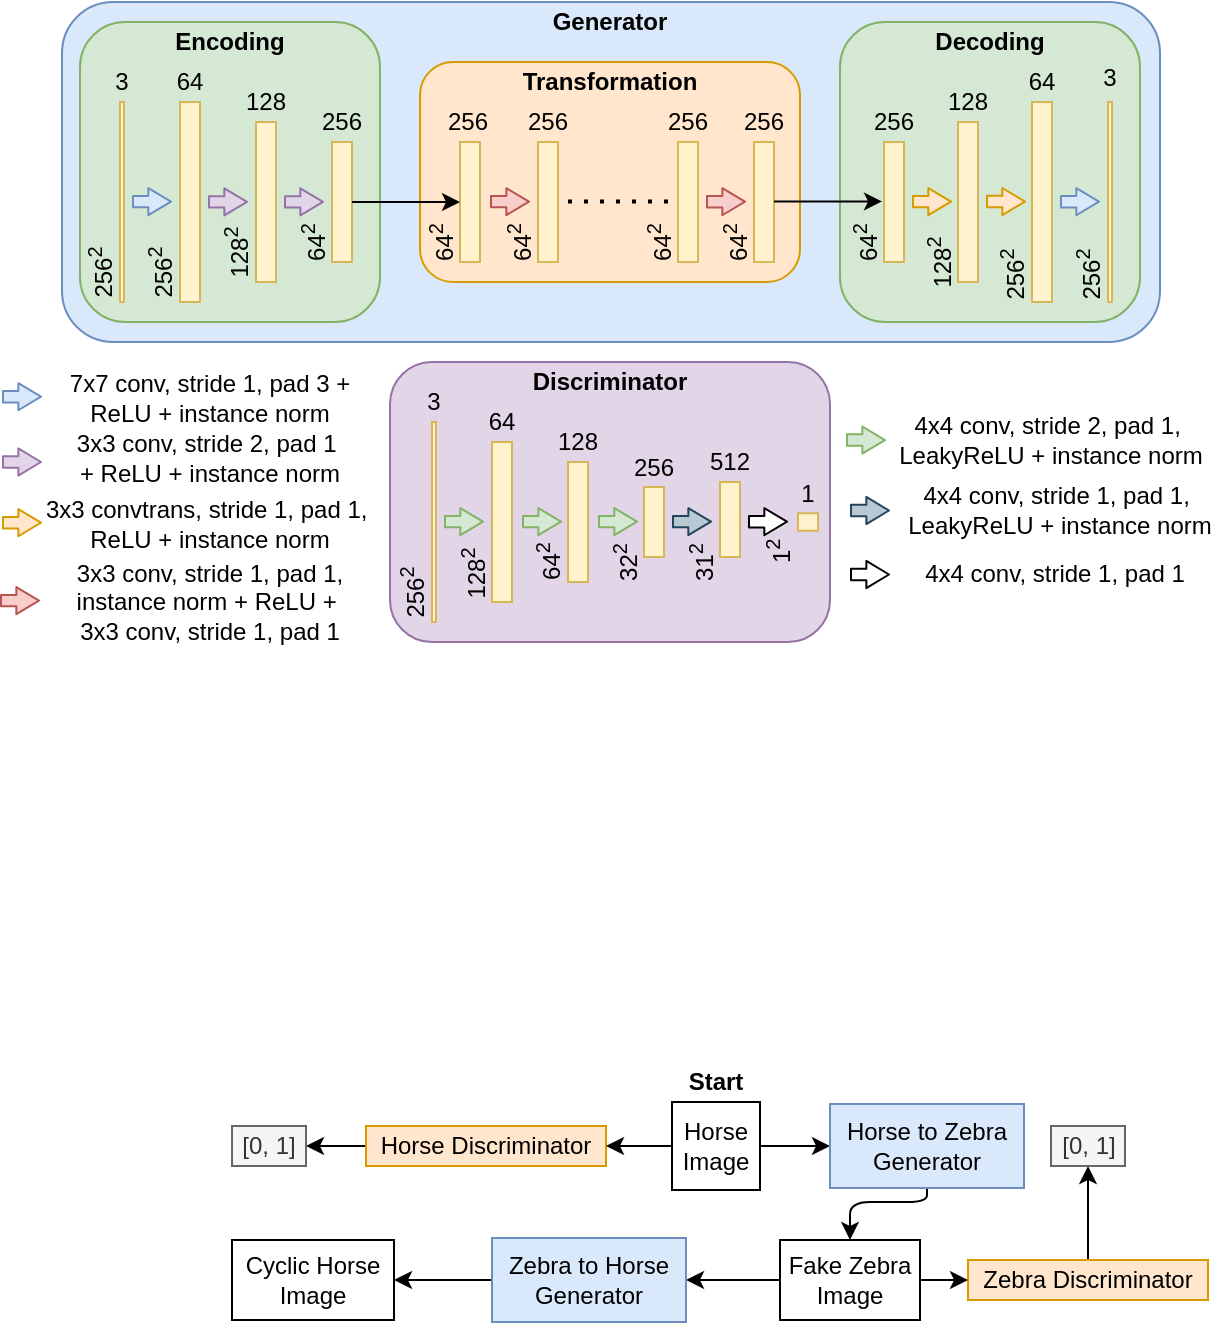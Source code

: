 <mxfile version="14.8.0" type="device"><diagram id="ovWt16dFug9Y8quS2Ot7" name="Page-1"><mxGraphModel dx="1178" dy="627" grid="1" gridSize="10" guides="1" tooltips="1" connect="1" arrows="1" fold="1" page="1" pageScale="1" pageWidth="850" pageHeight="1100" math="0" shadow="0"><root><mxCell id="0"/><mxCell id="1" parent="0"/><mxCell id="l1S4EbW5LFE_5kXXgf4J-118" value="" style="rounded=1;whiteSpace=wrap;html=1;fillColor=#dae8fc;strokeColor=#6c8ebf;" parent="1" vertex="1"><mxGeometry x="131" y="60" width="549" height="170" as="geometry"/></mxCell><mxCell id="l1S4EbW5LFE_5kXXgf4J-114" value="" style="rounded=1;whiteSpace=wrap;html=1;fillColor=#e1d5e7;strokeColor=#9673a6;" parent="1" vertex="1"><mxGeometry x="295" y="240" width="220" height="140" as="geometry"/></mxCell><mxCell id="l1S4EbW5LFE_5kXXgf4J-27" value="" style="rounded=1;whiteSpace=wrap;html=1;fillColor=#d5e8d4;strokeColor=#82b366;" parent="1" vertex="1"><mxGeometry x="140" y="70" width="150" height="150" as="geometry"/></mxCell><mxCell id="l1S4EbW5LFE_5kXXgf4J-2" value="" style="rounded=0;whiteSpace=wrap;html=1;fillColor=#fff2cc;strokeColor=#d6b656;" parent="1" vertex="1"><mxGeometry x="190" y="110" width="10" height="100" as="geometry"/></mxCell><mxCell id="l1S4EbW5LFE_5kXXgf4J-3" value="64" style="text;html=1;strokeColor=none;fillColor=none;align=center;verticalAlign=middle;whiteSpace=wrap;rounded=0;" parent="1" vertex="1"><mxGeometry x="175" y="90" width="40" height="20" as="geometry"/></mxCell><mxCell id="l1S4EbW5LFE_5kXXgf4J-4" value="" style="rounded=0;whiteSpace=wrap;html=1;fillColor=#fff2cc;strokeColor=#d6b656;" parent="1" vertex="1"><mxGeometry x="228" y="120" width="10" height="80" as="geometry"/></mxCell><mxCell id="l1S4EbW5LFE_5kXXgf4J-5" value="128" style="text;html=1;strokeColor=none;fillColor=none;align=center;verticalAlign=middle;whiteSpace=wrap;rounded=0;" parent="1" vertex="1"><mxGeometry x="213" y="100" width="40" height="20" as="geometry"/></mxCell><mxCell id="l1S4EbW5LFE_5kXXgf4J-6" value="" style="rounded=0;whiteSpace=wrap;html=1;fillColor=#fff2cc;strokeColor=#d6b656;" parent="1" vertex="1"><mxGeometry x="266" y="130" width="10" height="60" as="geometry"/></mxCell><mxCell id="l1S4EbW5LFE_5kXXgf4J-7" value="256" style="text;html=1;strokeColor=none;fillColor=none;align=center;verticalAlign=middle;whiteSpace=wrap;rounded=0;" parent="1" vertex="1"><mxGeometry x="251" y="110" width="40" height="20" as="geometry"/></mxCell><mxCell id="l1S4EbW5LFE_5kXXgf4J-8" value="" style="shape=flexArrow;endArrow=classic;html=1;width=5.714;endSize=3.443;endWidth=6.803;strokeColor=#9673a6;rounded=1;shadow=0;sketch=0;startSize=6;fillColor=#e1d5e7;" parent="1" edge="1"><mxGeometry width="50" height="50" relative="1" as="geometry"><mxPoint x="204" y="159.92" as="sourcePoint"/><mxPoint x="224" y="159.92" as="targetPoint"/></mxGeometry></mxCell><mxCell id="l1S4EbW5LFE_5kXXgf4J-9" value="" style="shape=flexArrow;endArrow=classic;html=1;width=5.714;endSize=3.443;endWidth=6.803;strokeColor=#9673a6;rounded=1;shadow=0;sketch=0;startSize=6;fillColor=#e1d5e7;" parent="1" edge="1"><mxGeometry width="50" height="50" relative="1" as="geometry"><mxPoint x="101" y="290" as="sourcePoint"/><mxPoint x="121" y="290" as="targetPoint"/></mxGeometry></mxCell><mxCell id="l1S4EbW5LFE_5kXXgf4J-10" value="" style="shape=flexArrow;endArrow=classic;html=1;width=5.714;endSize=3.443;endWidth=6.803;strokeColor=#9673a6;rounded=1;shadow=0;sketch=0;startSize=6;fillColor=#e1d5e7;" parent="1" edge="1"><mxGeometry width="50" height="50" relative="1" as="geometry"><mxPoint x="242" y="159.92" as="sourcePoint"/><mxPoint x="262" y="159.92" as="targetPoint"/></mxGeometry></mxCell><mxCell id="l1S4EbW5LFE_5kXXgf4J-11" value="" style="shape=flexArrow;endArrow=classic;html=1;width=5.714;endSize=3.443;endWidth=6.803;strokeColor=#6c8ebf;rounded=1;shadow=0;sketch=0;startSize=6;fillColor=#dae8fc;" parent="1" edge="1"><mxGeometry width="50" height="50" relative="1" as="geometry"><mxPoint x="166" y="159.8" as="sourcePoint"/><mxPoint x="186" y="159.8" as="targetPoint"/></mxGeometry></mxCell><mxCell id="l1S4EbW5LFE_5kXXgf4J-12" value="" style="rounded=0;whiteSpace=wrap;html=1;fillColor=#fff2cc;strokeColor=#d6b656;" parent="1" vertex="1"><mxGeometry x="160" y="110" width="2" height="100" as="geometry"/></mxCell><mxCell id="l1S4EbW5LFE_5kXXgf4J-14" value="3" style="text;html=1;strokeColor=none;fillColor=none;align=center;verticalAlign=middle;whiteSpace=wrap;rounded=0;" parent="1" vertex="1"><mxGeometry x="141" y="90" width="40" height="20" as="geometry"/></mxCell><mxCell id="l1S4EbW5LFE_5kXXgf4J-15" value="256&lt;sup&gt;2&lt;/sup&gt;" style="text;html=1;strokeColor=none;fillColor=none;align=center;verticalAlign=middle;whiteSpace=wrap;rounded=0;rotation=-90;" parent="1" vertex="1"><mxGeometry x="135" y="185" width="30" height="20" as="geometry"/></mxCell><mxCell id="l1S4EbW5LFE_5kXXgf4J-18" value="256&lt;sup&gt;2&lt;/sup&gt;" style="text;html=1;strokeColor=none;fillColor=none;align=center;verticalAlign=middle;whiteSpace=wrap;rounded=0;rotation=-90;" parent="1" vertex="1"><mxGeometry x="165" y="185" width="30" height="20" as="geometry"/></mxCell><mxCell id="l1S4EbW5LFE_5kXXgf4J-19" value="" style="shape=flexArrow;endArrow=classic;html=1;width=5.714;endSize=3.443;endWidth=6.803;strokeColor=#6c8ebf;rounded=1;shadow=0;sketch=0;startSize=6;fillColor=#dae8fc;" parent="1" edge="1"><mxGeometry width="50" height="50" relative="1" as="geometry"><mxPoint x="101" y="257.36" as="sourcePoint"/><mxPoint x="121" y="257.36" as="targetPoint"/></mxGeometry></mxCell><mxCell id="l1S4EbW5LFE_5kXXgf4J-20" value="7x7 conv, stride 1, pad 3 + ReLU + instance norm" style="text;html=1;strokeColor=none;fillColor=none;align=center;verticalAlign=middle;whiteSpace=wrap;rounded=0;" parent="1" vertex="1"><mxGeometry x="125" y="240" width="160" height="35" as="geometry"/></mxCell><mxCell id="l1S4EbW5LFE_5kXXgf4J-21" value="3x3 conv, stride 2, pad 1&amp;nbsp;&lt;br&gt;+ ReLU + instance norm" style="text;html=1;strokeColor=none;fillColor=none;align=center;verticalAlign=middle;whiteSpace=wrap;rounded=0;" parent="1" vertex="1"><mxGeometry x="125" y="275" width="160" height="25" as="geometry"/></mxCell><mxCell id="l1S4EbW5LFE_5kXXgf4J-22" value="128&lt;sup&gt;2&lt;/sup&gt;" style="text;html=1;strokeColor=none;fillColor=none;align=center;verticalAlign=middle;whiteSpace=wrap;rounded=0;rotation=-90;" parent="1" vertex="1"><mxGeometry x="203" y="175" width="30" height="20" as="geometry"/></mxCell><mxCell id="l1S4EbW5LFE_5kXXgf4J-25" value="Encoding" style="text;html=1;strokeColor=none;fillColor=none;align=center;verticalAlign=middle;whiteSpace=wrap;rounded=0;fontStyle=1" parent="1" vertex="1"><mxGeometry x="140" y="70" width="150" height="20" as="geometry"/></mxCell><mxCell id="l1S4EbW5LFE_5kXXgf4J-28" value="64&lt;sup&gt;2&lt;/sup&gt;" style="text;html=1;strokeColor=none;fillColor=none;align=center;verticalAlign=middle;whiteSpace=wrap;rounded=0;rotation=-90;" parent="1" vertex="1"><mxGeometry x="247" y="170" width="19" height="20" as="geometry"/></mxCell><mxCell id="l1S4EbW5LFE_5kXXgf4J-29" value="" style="rounded=1;whiteSpace=wrap;html=1;fillColor=#ffe6cc;strokeColor=#d79b00;" parent="1" vertex="1"><mxGeometry x="310" y="90" width="190" height="110" as="geometry"/></mxCell><mxCell id="l1S4EbW5LFE_5kXXgf4J-30" value="Transformation" style="text;html=1;strokeColor=none;fillColor=none;align=center;verticalAlign=middle;whiteSpace=wrap;rounded=0;fontStyle=1" parent="1" vertex="1"><mxGeometry x="310" y="90" width="190" height="20" as="geometry"/></mxCell><mxCell id="l1S4EbW5LFE_5kXXgf4J-33" value="64&lt;sup&gt;2&lt;/sup&gt;" style="text;html=1;strokeColor=none;fillColor=none;align=center;verticalAlign=middle;whiteSpace=wrap;rounded=0;rotation=-90;" parent="1" vertex="1"><mxGeometry x="311" y="170" width="19" height="20" as="geometry"/></mxCell><mxCell id="l1S4EbW5LFE_5kXXgf4J-34" value="256" style="text;html=1;strokeColor=none;fillColor=none;align=center;verticalAlign=middle;whiteSpace=wrap;rounded=0;" parent="1" vertex="1"><mxGeometry x="314" y="110" width="40" height="20" as="geometry"/></mxCell><mxCell id="l1S4EbW5LFE_5kXXgf4J-35" value="3x3 conv, stride 1, pad 1,&lt;br&gt;instance norm + ReLU +&amp;nbsp;&lt;br&gt;3x3 conv, stride 1, pad 1" style="text;html=1;strokeColor=none;fillColor=none;align=center;verticalAlign=middle;whiteSpace=wrap;rounded=0;" parent="1" vertex="1"><mxGeometry x="125" y="335.5" width="160" height="48" as="geometry"/></mxCell><mxCell id="l1S4EbW5LFE_5kXXgf4J-37" value="" style="shape=flexArrow;endArrow=classic;html=1;width=5.714;endSize=3.443;endWidth=6.803;strokeColor=#b85450;rounded=1;shadow=0;sketch=0;startSize=6;fillColor=#f8cecc;" parent="1" edge="1"><mxGeometry width="50" height="50" relative="1" as="geometry"><mxPoint x="100" y="359.3" as="sourcePoint"/><mxPoint x="120" y="359.3" as="targetPoint"/></mxGeometry></mxCell><mxCell id="l1S4EbW5LFE_5kXXgf4J-39" value="" style="shape=flexArrow;endArrow=classic;html=1;width=5.714;endSize=3.443;endWidth=6.803;strokeColor=#b85450;rounded=1;shadow=0;sketch=0;startSize=6;fillColor=#f8cecc;" parent="1" edge="1"><mxGeometry width="50" height="50" relative="1" as="geometry"><mxPoint x="345" y="159.83" as="sourcePoint"/><mxPoint x="365" y="159.83" as="targetPoint"/></mxGeometry></mxCell><mxCell id="l1S4EbW5LFE_5kXXgf4J-41" value="64&lt;sup&gt;2&lt;/sup&gt;" style="text;html=1;strokeColor=none;fillColor=none;align=center;verticalAlign=middle;whiteSpace=wrap;rounded=0;rotation=-90;" parent="1" vertex="1"><mxGeometry x="350" y="170" width="19" height="20" as="geometry"/></mxCell><mxCell id="l1S4EbW5LFE_5kXXgf4J-42" value="256" style="text;html=1;strokeColor=none;fillColor=none;align=center;verticalAlign=middle;whiteSpace=wrap;rounded=0;" parent="1" vertex="1"><mxGeometry x="354" y="110" width="40" height="20" as="geometry"/></mxCell><mxCell id="l1S4EbW5LFE_5kXXgf4J-43" value="" style="rounded=0;whiteSpace=wrap;html=1;fillColor=#fff2cc;strokeColor=#d6b656;" parent="1" vertex="1"><mxGeometry x="330" y="130" width="10" height="60" as="geometry"/></mxCell><mxCell id="l1S4EbW5LFE_5kXXgf4J-44" value="" style="rounded=0;whiteSpace=wrap;html=1;fillColor=#fff2cc;strokeColor=#d6b656;" parent="1" vertex="1"><mxGeometry x="369" y="130" width="10" height="60" as="geometry"/></mxCell><mxCell id="l1S4EbW5LFE_5kXXgf4J-45" value="" style="endArrow=none;dashed=1;html=1;dashPattern=1 3;strokeWidth=2;shadow=0;fillColor=#ffffff;gradientColor=none;" parent="1" edge="1"><mxGeometry width="50" height="50" relative="1" as="geometry"><mxPoint x="384" y="159.71" as="sourcePoint"/><mxPoint x="434" y="159.71" as="targetPoint"/></mxGeometry></mxCell><mxCell id="l1S4EbW5LFE_5kXXgf4J-46" value="" style="rounded=0;whiteSpace=wrap;html=1;fillColor=#fff2cc;strokeColor=#d6b656;" parent="1" vertex="1"><mxGeometry x="439" y="130" width="10" height="60" as="geometry"/></mxCell><mxCell id="l1S4EbW5LFE_5kXXgf4J-48" value="256" style="text;html=1;strokeColor=none;fillColor=none;align=center;verticalAlign=middle;whiteSpace=wrap;rounded=0;" parent="1" vertex="1"><mxGeometry x="424" y="110" width="40" height="20" as="geometry"/></mxCell><mxCell id="l1S4EbW5LFE_5kXXgf4J-49" value="" style="shape=flexArrow;endArrow=classic;html=1;width=5.714;endSize=3.443;endWidth=6.803;strokeColor=#b85450;rounded=1;shadow=0;sketch=0;startSize=6;fillColor=#f8cecc;" parent="1" edge="1"><mxGeometry width="50" height="50" relative="1" as="geometry"><mxPoint x="453" y="159.86" as="sourcePoint"/><mxPoint x="473" y="159.86" as="targetPoint"/></mxGeometry></mxCell><mxCell id="l1S4EbW5LFE_5kXXgf4J-50" value="" style="rounded=0;whiteSpace=wrap;html=1;fillColor=#fff2cc;strokeColor=#d6b656;" parent="1" vertex="1"><mxGeometry x="477" y="130" width="10" height="60" as="geometry"/></mxCell><mxCell id="l1S4EbW5LFE_5kXXgf4J-51" value="64&lt;sup&gt;2&lt;/sup&gt;" style="text;html=1;strokeColor=none;fillColor=none;align=center;verticalAlign=middle;whiteSpace=wrap;rounded=0;rotation=-90;" parent="1" vertex="1"><mxGeometry x="420" y="170" width="19" height="20" as="geometry"/></mxCell><mxCell id="l1S4EbW5LFE_5kXXgf4J-52" value="64&lt;sup&gt;2&lt;/sup&gt;" style="text;html=1;strokeColor=none;fillColor=none;align=center;verticalAlign=middle;whiteSpace=wrap;rounded=0;rotation=-90;" parent="1" vertex="1"><mxGeometry x="458" y="170" width="19" height="20" as="geometry"/></mxCell><mxCell id="l1S4EbW5LFE_5kXXgf4J-53" value="256" style="text;html=1;strokeColor=none;fillColor=none;align=center;verticalAlign=middle;whiteSpace=wrap;rounded=0;" parent="1" vertex="1"><mxGeometry x="462" y="110" width="40" height="20" as="geometry"/></mxCell><mxCell id="l1S4EbW5LFE_5kXXgf4J-54" value="" style="endArrow=classic;html=1;shadow=0;fillColor=#ffffff;gradientColor=none;entryX=0;entryY=0.5;entryDx=0;entryDy=0;exitX=1;exitY=0.5;exitDx=0;exitDy=0;" parent="1" source="l1S4EbW5LFE_5kXXgf4J-6" target="l1S4EbW5LFE_5kXXgf4J-43" edge="1"><mxGeometry width="50" height="50" relative="1" as="geometry"><mxPoint x="290" y="290" as="sourcePoint"/><mxPoint x="340" y="240" as="targetPoint"/></mxGeometry></mxCell><mxCell id="l1S4EbW5LFE_5kXXgf4J-55" value="" style="rounded=1;whiteSpace=wrap;html=1;fillColor=#d5e8d4;strokeColor=#82b366;" parent="1" vertex="1"><mxGeometry x="520" y="70" width="150" height="150" as="geometry"/></mxCell><mxCell id="l1S4EbW5LFE_5kXXgf4J-56" value="Decoding" style="text;html=1;strokeColor=none;fillColor=none;align=center;verticalAlign=middle;whiteSpace=wrap;rounded=0;fontStyle=1" parent="1" vertex="1"><mxGeometry x="520" y="70" width="150" height="20" as="geometry"/></mxCell><mxCell id="l1S4EbW5LFE_5kXXgf4J-57" value="" style="rounded=0;whiteSpace=wrap;html=1;fillColor=#fff2cc;strokeColor=#d6b656;" parent="1" vertex="1"><mxGeometry x="654" y="110" width="2" height="100" as="geometry"/></mxCell><mxCell id="l1S4EbW5LFE_5kXXgf4J-58" value="" style="shape=flexArrow;endArrow=classic;html=1;width=5.714;endSize=3.443;endWidth=6.803;strokeColor=#6c8ebf;rounded=1;shadow=0;sketch=0;startSize=6;fillColor=#dae8fc;fontStyle=1" parent="1" edge="1"><mxGeometry width="50" height="50" relative="1" as="geometry"><mxPoint x="630" y="159.86" as="sourcePoint"/><mxPoint x="650" y="159.86" as="targetPoint"/></mxGeometry></mxCell><mxCell id="l1S4EbW5LFE_5kXXgf4J-59" value="3" style="text;html=1;strokeColor=none;fillColor=none;align=center;verticalAlign=middle;whiteSpace=wrap;rounded=0;" parent="1" vertex="1"><mxGeometry x="635" y="87.5" width="40" height="20" as="geometry"/></mxCell><mxCell id="l1S4EbW5LFE_5kXXgf4J-60" value="256&lt;sup&gt;2&lt;/sup&gt;" style="text;html=1;strokeColor=none;fillColor=none;align=center;verticalAlign=middle;whiteSpace=wrap;rounded=0;rotation=-90;" parent="1" vertex="1"><mxGeometry x="629" y="186" width="30" height="20" as="geometry"/></mxCell><mxCell id="l1S4EbW5LFE_5kXXgf4J-61" value="" style="shape=flexArrow;endArrow=classic;html=1;width=5.714;endSize=3.443;endWidth=6.803;strokeColor=#d79b00;rounded=1;shadow=0;sketch=0;startSize=6;fillColor=#ffe6cc;" parent="1" edge="1"><mxGeometry width="50" height="50" relative="1" as="geometry"><mxPoint x="101" y="320.36" as="sourcePoint"/><mxPoint x="121" y="320.36" as="targetPoint"/></mxGeometry></mxCell><mxCell id="l1S4EbW5LFE_5kXXgf4J-62" value="3x3 convtrans, stride 1, pad 1,&amp;nbsp; ReLU + instance norm" style="text;html=1;strokeColor=none;fillColor=none;align=center;verticalAlign=middle;whiteSpace=wrap;rounded=0;" parent="1" vertex="1"><mxGeometry x="120" y="308" width="170" height="25" as="geometry"/></mxCell><mxCell id="l1S4EbW5LFE_5kXXgf4J-63" value="" style="shape=flexArrow;endArrow=classic;html=1;width=5.714;endSize=3.443;endWidth=6.803;strokeColor=#d79b00;rounded=1;shadow=0;sketch=0;startSize=6;fillColor=#ffe6cc;" parent="1" edge="1"><mxGeometry width="50" height="50" relative="1" as="geometry"><mxPoint x="556" y="159.83" as="sourcePoint"/><mxPoint x="576" y="159.83" as="targetPoint"/></mxGeometry></mxCell><mxCell id="l1S4EbW5LFE_5kXXgf4J-64" value="" style="rounded=0;whiteSpace=wrap;html=1;fillColor=#fff2cc;strokeColor=#d6b656;" parent="1" vertex="1"><mxGeometry x="542" y="130" width="10" height="60" as="geometry"/></mxCell><mxCell id="l1S4EbW5LFE_5kXXgf4J-65" value="64&lt;sup&gt;2&lt;/sup&gt;" style="text;html=1;strokeColor=none;fillColor=none;align=center;verticalAlign=middle;whiteSpace=wrap;rounded=0;rotation=-90;" parent="1" vertex="1"><mxGeometry x="523" y="170" width="19" height="20" as="geometry"/></mxCell><mxCell id="l1S4EbW5LFE_5kXXgf4J-66" value="256" style="text;html=1;strokeColor=none;fillColor=none;align=center;verticalAlign=middle;whiteSpace=wrap;rounded=0;" parent="1" vertex="1"><mxGeometry x="527" y="110" width="40" height="20" as="geometry"/></mxCell><mxCell id="l1S4EbW5LFE_5kXXgf4J-67" value="" style="endArrow=classic;html=1;shadow=0;fillColor=#ffffff;gradientColor=none;entryX=0;entryY=0.5;entryDx=0;entryDy=0;exitX=1;exitY=0.5;exitDx=0;exitDy=0;" parent="1" edge="1"><mxGeometry width="50" height="50" relative="1" as="geometry"><mxPoint x="487" y="159.71" as="sourcePoint"/><mxPoint x="541" y="159.71" as="targetPoint"/></mxGeometry></mxCell><mxCell id="l1S4EbW5LFE_5kXXgf4J-69" value="128&lt;sup&gt;2&lt;/sup&gt;" style="text;html=1;strokeColor=none;fillColor=none;align=center;verticalAlign=middle;whiteSpace=wrap;rounded=0;rotation=-90;" parent="1" vertex="1"><mxGeometry x="560" y="180" width="19" height="20" as="geometry"/></mxCell><mxCell id="l1S4EbW5LFE_5kXXgf4J-70" value="128" style="text;html=1;strokeColor=none;fillColor=none;align=center;verticalAlign=middle;whiteSpace=wrap;rounded=0;" parent="1" vertex="1"><mxGeometry x="564" y="100" width="40" height="20" as="geometry"/></mxCell><mxCell id="l1S4EbW5LFE_5kXXgf4J-71" value="" style="rounded=0;whiteSpace=wrap;html=1;fillColor=#fff2cc;strokeColor=#d6b656;" parent="1" vertex="1"><mxGeometry x="579" y="120" width="10" height="80" as="geometry"/></mxCell><mxCell id="l1S4EbW5LFE_5kXXgf4J-72" value="" style="rounded=0;whiteSpace=wrap;html=1;fillColor=#fff2cc;strokeColor=#d6b656;" parent="1" vertex="1"><mxGeometry x="616" y="110" width="10" height="100" as="geometry"/></mxCell><mxCell id="l1S4EbW5LFE_5kXXgf4J-73" value="" style="shape=flexArrow;endArrow=classic;html=1;width=5.714;endSize=3.443;endWidth=6.803;strokeColor=#d79b00;rounded=1;shadow=0;sketch=0;startSize=6;fillColor=#ffe6cc;" parent="1" edge="1"><mxGeometry width="50" height="50" relative="1" as="geometry"><mxPoint x="593" y="159.76" as="sourcePoint"/><mxPoint x="613" y="159.76" as="targetPoint"/></mxGeometry></mxCell><mxCell id="l1S4EbW5LFE_5kXXgf4J-74" value="256&lt;sup&gt;2&lt;/sup&gt;" style="text;html=1;strokeColor=none;fillColor=none;align=center;verticalAlign=middle;whiteSpace=wrap;rounded=0;rotation=-90;" parent="1" vertex="1"><mxGeometry x="591" y="186" width="30" height="20" as="geometry"/></mxCell><mxCell id="l1S4EbW5LFE_5kXXgf4J-75" value="64" style="text;html=1;strokeColor=none;fillColor=none;align=center;verticalAlign=middle;whiteSpace=wrap;rounded=0;" parent="1" vertex="1"><mxGeometry x="601" y="90" width="40" height="20" as="geometry"/></mxCell><mxCell id="l1S4EbW5LFE_5kXXgf4J-77" value="" style="shape=flexArrow;endArrow=classic;html=1;width=5.714;endSize=3.443;endWidth=6.803;strokeColor=#82b366;rounded=1;shadow=0;sketch=0;startSize=6;fillColor=#d5e8d4;" parent="1" edge="1"><mxGeometry width="50" height="50" relative="1" as="geometry"><mxPoint x="523" y="279.01" as="sourcePoint"/><mxPoint x="543" y="279.01" as="targetPoint"/></mxGeometry></mxCell><mxCell id="l1S4EbW5LFE_5kXXgf4J-78" value="4x4 conv, stride 2, pad 1,&amp;nbsp; LeakyReLU + instance norm" style="text;html=1;strokeColor=none;fillColor=none;align=center;verticalAlign=middle;whiteSpace=wrap;rounded=0;" parent="1" vertex="1"><mxGeometry x="545" y="266.75" width="161" height="25" as="geometry"/></mxCell><mxCell id="l1S4EbW5LFE_5kXXgf4J-79" value="" style="shape=flexArrow;endArrow=classic;html=1;width=5.714;endSize=3.443;endWidth=6.803;rounded=1;shadow=0;sketch=0;startSize=6;fillColor=#bac8d3;strokeColor=#23445d;" parent="1" edge="1"><mxGeometry width="50" height="50" relative="1" as="geometry"><mxPoint x="525" y="314.25" as="sourcePoint"/><mxPoint x="545" y="314.25" as="targetPoint"/></mxGeometry></mxCell><mxCell id="l1S4EbW5LFE_5kXXgf4J-80" value="4x4 conv, stride 1, pad 1,&amp;nbsp; LeakyReLU + instance norm" style="text;html=1;strokeColor=none;fillColor=none;align=center;verticalAlign=middle;whiteSpace=wrap;rounded=0;" parent="1" vertex="1"><mxGeometry x="545" y="301.25" width="170" height="25" as="geometry"/></mxCell><mxCell id="l1S4EbW5LFE_5kXXgf4J-81" value="" style="shape=flexArrow;endArrow=classic;html=1;width=5.714;endSize=3.443;endWidth=6.803;rounded=1;shadow=0;sketch=0;startSize=6;fillColor=#ffffff;" parent="1" edge="1"><mxGeometry width="50" height="50" relative="1" as="geometry"><mxPoint x="525" y="346.25" as="sourcePoint"/><mxPoint x="545" y="346.25" as="targetPoint"/></mxGeometry></mxCell><mxCell id="l1S4EbW5LFE_5kXXgf4J-82" value="4x4 conv, stride 1, pad 1" style="text;html=1;strokeColor=none;fillColor=none;align=center;verticalAlign=middle;whiteSpace=wrap;rounded=0;" parent="1" vertex="1"><mxGeometry x="554.5" y="339.25" width="145" height="14" as="geometry"/></mxCell><mxCell id="l1S4EbW5LFE_5kXXgf4J-83" value="" style="rounded=0;whiteSpace=wrap;html=1;fillColor=#fff2cc;strokeColor=#d6b656;" parent="1" vertex="1"><mxGeometry x="316" y="270" width="2" height="100" as="geometry"/></mxCell><mxCell id="l1S4EbW5LFE_5kXXgf4J-84" value="3" style="text;html=1;strokeColor=none;fillColor=none;align=center;verticalAlign=middle;whiteSpace=wrap;rounded=0;" parent="1" vertex="1"><mxGeometry x="296.5" y="250" width="40" height="20" as="geometry"/></mxCell><mxCell id="l1S4EbW5LFE_5kXXgf4J-85" value="256&lt;sup&gt;2&lt;/sup&gt;" style="text;html=1;strokeColor=none;fillColor=none;align=center;verticalAlign=middle;whiteSpace=wrap;rounded=0;rotation=-90;" parent="1" vertex="1"><mxGeometry x="291" y="345" width="30" height="20" as="geometry"/></mxCell><mxCell id="l1S4EbW5LFE_5kXXgf4J-86" value="" style="shape=flexArrow;endArrow=classic;html=1;width=5.714;endSize=3.443;endWidth=6.803;strokeColor=#82b366;rounded=1;shadow=0;sketch=0;startSize=6;fillColor=#d5e8d4;" parent="1" edge="1"><mxGeometry width="50" height="50" relative="1" as="geometry"><mxPoint x="322" y="319.83" as="sourcePoint"/><mxPoint x="342" y="319.83" as="targetPoint"/></mxGeometry></mxCell><mxCell id="l1S4EbW5LFE_5kXXgf4J-88" value="64" style="text;html=1;strokeColor=none;fillColor=none;align=center;verticalAlign=middle;whiteSpace=wrap;rounded=0;" parent="1" vertex="1"><mxGeometry x="331" y="260" width="40" height="20" as="geometry"/></mxCell><mxCell id="l1S4EbW5LFE_5kXXgf4J-89" value="128&lt;sup&gt;2&lt;/sup&gt;" style="text;html=1;strokeColor=none;fillColor=none;align=center;verticalAlign=middle;whiteSpace=wrap;rounded=0;rotation=-90;" parent="1" vertex="1"><mxGeometry x="321" y="335.5" width="30" height="20" as="geometry"/></mxCell><mxCell id="l1S4EbW5LFE_5kXXgf4J-90" value="" style="shape=flexArrow;endArrow=classic;html=1;width=5.714;endSize=3.443;endWidth=6.803;strokeColor=#82b366;rounded=1;shadow=0;sketch=0;startSize=6;fillColor=#d5e8d4;" parent="1" edge="1"><mxGeometry width="50" height="50" relative="1" as="geometry"><mxPoint x="361" y="319.8" as="sourcePoint"/><mxPoint x="381" y="319.8" as="targetPoint"/></mxGeometry></mxCell><mxCell id="l1S4EbW5LFE_5kXXgf4J-92" value="128" style="text;html=1;strokeColor=none;fillColor=none;align=center;verticalAlign=middle;whiteSpace=wrap;rounded=0;" parent="1" vertex="1"><mxGeometry x="369" y="270" width="40" height="20" as="geometry"/></mxCell><mxCell id="l1S4EbW5LFE_5kXXgf4J-93" value="64&lt;sup&gt;2&lt;/sup&gt;" style="text;html=1;strokeColor=none;fillColor=none;align=center;verticalAlign=middle;whiteSpace=wrap;rounded=0;rotation=-90;" parent="1" vertex="1"><mxGeometry x="365.5" y="330" width="17" height="20" as="geometry"/></mxCell><mxCell id="l1S4EbW5LFE_5kXXgf4J-96" value="" style="shape=flexArrow;endArrow=classic;html=1;width=5.714;endSize=3.443;endWidth=6.803;strokeColor=#82b366;rounded=1;shadow=0;sketch=0;startSize=6;fillColor=#d5e8d4;" parent="1" edge="1"><mxGeometry width="50" height="50" relative="1" as="geometry"><mxPoint x="399" y="319.8" as="sourcePoint"/><mxPoint x="419" y="319.8" as="targetPoint"/></mxGeometry></mxCell><mxCell id="l1S4EbW5LFE_5kXXgf4J-97" value="" style="rounded=0;whiteSpace=wrap;html=1;fillColor=#fff2cc;strokeColor=#d6b656;" parent="1" vertex="1"><mxGeometry x="422" y="302.5" width="10" height="35" as="geometry"/></mxCell><mxCell id="l1S4EbW5LFE_5kXXgf4J-98" value="256" style="text;html=1;strokeColor=none;fillColor=none;align=center;verticalAlign=middle;whiteSpace=wrap;rounded=0;" parent="1" vertex="1"><mxGeometry x="407" y="282.5" width="40" height="20" as="geometry"/></mxCell><mxCell id="l1S4EbW5LFE_5kXXgf4J-99" value="32&lt;sup&gt;2&lt;/sup&gt;" style="text;html=1;strokeColor=none;fillColor=none;align=center;verticalAlign=middle;whiteSpace=wrap;rounded=0;rotation=-90;" parent="1" vertex="1"><mxGeometry x="403" y="330" width="19" height="20" as="geometry"/></mxCell><mxCell id="l1S4EbW5LFE_5kXXgf4J-100" value="" style="shape=flexArrow;endArrow=classic;html=1;width=5.714;endSize=3.443;endWidth=6.803;rounded=1;shadow=0;sketch=0;startSize=6;fillColor=#bac8d3;strokeColor=#23445d;" parent="1" edge="1"><mxGeometry width="50" height="50" relative="1" as="geometry"><mxPoint x="436" y="319.83" as="sourcePoint"/><mxPoint x="456" y="319.83" as="targetPoint"/></mxGeometry></mxCell><mxCell id="l1S4EbW5LFE_5kXXgf4J-101" value="" style="rounded=0;whiteSpace=wrap;html=1;fillColor=#fff2cc;strokeColor=#d6b656;" parent="1" vertex="1"><mxGeometry x="460" y="300" width="10" height="37.5" as="geometry"/></mxCell><mxCell id="l1S4EbW5LFE_5kXXgf4J-102" value="" style="rounded=0;whiteSpace=wrap;html=1;fillColor=#fff2cc;strokeColor=#d6b656;" parent="1" vertex="1"><mxGeometry x="346" y="280" width="10" height="80" as="geometry"/></mxCell><mxCell id="l1S4EbW5LFE_5kXXgf4J-104" value="" style="rounded=0;whiteSpace=wrap;html=1;fillColor=#fff2cc;strokeColor=#d6b656;" parent="1" vertex="1"><mxGeometry x="384" y="290" width="10" height="60" as="geometry"/></mxCell><mxCell id="l1S4EbW5LFE_5kXXgf4J-105" value="512" style="text;html=1;strokeColor=none;fillColor=none;align=center;verticalAlign=middle;whiteSpace=wrap;rounded=0;" parent="1" vertex="1"><mxGeometry x="445" y="280" width="40" height="20" as="geometry"/></mxCell><mxCell id="l1S4EbW5LFE_5kXXgf4J-106" value="31&lt;sup&gt;2&lt;/sup&gt;" style="text;html=1;strokeColor=none;fillColor=none;align=center;verticalAlign=middle;whiteSpace=wrap;rounded=0;rotation=-90;" parent="1" vertex="1"><mxGeometry x="441" y="330" width="19" height="20" as="geometry"/></mxCell><mxCell id="l1S4EbW5LFE_5kXXgf4J-107" value="" style="rounded=0;whiteSpace=wrap;html=1;fillColor=#fff2cc;strokeColor=#d6b656;" parent="1" vertex="1"><mxGeometry x="499" y="315.63" width="10" height="8.75" as="geometry"/></mxCell><mxCell id="l1S4EbW5LFE_5kXXgf4J-109" value="1" style="text;html=1;strokeColor=none;fillColor=none;align=center;verticalAlign=middle;whiteSpace=wrap;rounded=0;" parent="1" vertex="1"><mxGeometry x="484" y="295.63" width="40" height="20" as="geometry"/></mxCell><mxCell id="l1S4EbW5LFE_5kXXgf4J-110" value="" style="shape=flexArrow;endArrow=classic;html=1;width=5.714;endSize=3.443;endWidth=6.803;rounded=1;shadow=0;sketch=0;startSize=6;fillColor=#ffffff;" parent="1" edge="1"><mxGeometry width="50" height="50" relative="1" as="geometry"><mxPoint x="474" y="319.86" as="sourcePoint"/><mxPoint x="494" y="319.86" as="targetPoint"/></mxGeometry></mxCell><mxCell id="l1S4EbW5LFE_5kXXgf4J-112" value="1&lt;sup&gt;2&lt;/sup&gt;" style="text;html=1;strokeColor=none;fillColor=none;align=center;verticalAlign=middle;whiteSpace=wrap;rounded=0;rotation=-90;" parent="1" vertex="1"><mxGeometry x="480" y="324.38" width="19" height="20" as="geometry"/></mxCell><mxCell id="l1S4EbW5LFE_5kXXgf4J-115" value="Discriminator" style="text;html=1;strokeColor=none;fillColor=none;align=center;verticalAlign=middle;whiteSpace=wrap;rounded=0;fontStyle=1" parent="1" vertex="1"><mxGeometry x="330" y="240" width="150" height="20" as="geometry"/></mxCell><mxCell id="l1S4EbW5LFE_5kXXgf4J-117" value="Generator" style="text;html=1;strokeColor=none;fillColor=none;align=center;verticalAlign=middle;whiteSpace=wrap;rounded=0;fontStyle=1" parent="1" vertex="1"><mxGeometry x="130" y="60" width="550" height="20" as="geometry"/></mxCell><mxCell id="l1S4EbW5LFE_5kXXgf4J-124" style="edgeStyle=orthogonalEdgeStyle;rounded=1;sketch=0;orthogonalLoop=1;jettySize=auto;html=1;entryX=1;entryY=0.5;entryDx=0;entryDy=0;shadow=0;fillColor=#ffffff;gradientColor=none;" parent="1" source="l1S4EbW5LFE_5kXXgf4J-119" target="l1S4EbW5LFE_5kXXgf4J-123" edge="1"><mxGeometry relative="1" as="geometry"/></mxCell><mxCell id="l1S4EbW5LFE_5kXXgf4J-119" value="Horse Discriminator" style="rounded=0;whiteSpace=wrap;html=1;fillColor=#ffe6cc;strokeColor=#d79b00;" parent="1" vertex="1"><mxGeometry x="283" y="622" width="120" height="20" as="geometry"/></mxCell><mxCell id="l1S4EbW5LFE_5kXXgf4J-138" style="edgeStyle=orthogonalEdgeStyle;rounded=1;sketch=0;orthogonalLoop=1;jettySize=auto;html=1;entryX=0.5;entryY=1;entryDx=0;entryDy=0;shadow=0;fillColor=#ffffff;gradientColor=none;" parent="1" source="l1S4EbW5LFE_5kXXgf4J-120" target="l1S4EbW5LFE_5kXXgf4J-137" edge="1"><mxGeometry relative="1" as="geometry"/></mxCell><mxCell id="l1S4EbW5LFE_5kXXgf4J-120" value="Zebra Discriminator" style="rounded=0;whiteSpace=wrap;html=1;fillColor=#ffe6cc;strokeColor=#d79b00;" parent="1" vertex="1"><mxGeometry x="584" y="689" width="120" height="20" as="geometry"/></mxCell><mxCell id="l1S4EbW5LFE_5kXXgf4J-122" style="edgeStyle=orthogonalEdgeStyle;rounded=1;sketch=0;orthogonalLoop=1;jettySize=auto;html=1;entryX=1;entryY=0.5;entryDx=0;entryDy=0;shadow=0;fillColor=#ffffff;gradientColor=none;" parent="1" source="l1S4EbW5LFE_5kXXgf4J-121" target="l1S4EbW5LFE_5kXXgf4J-119" edge="1"><mxGeometry relative="1" as="geometry"/></mxCell><mxCell id="l1S4EbW5LFE_5kXXgf4J-127" style="edgeStyle=orthogonalEdgeStyle;rounded=1;sketch=0;orthogonalLoop=1;jettySize=auto;html=1;entryX=0;entryY=0.5;entryDx=0;entryDy=0;shadow=0;fillColor=#ffffff;gradientColor=none;" parent="1" source="l1S4EbW5LFE_5kXXgf4J-121" target="l1S4EbW5LFE_5kXXgf4J-126" edge="1"><mxGeometry relative="1" as="geometry"/></mxCell><mxCell id="l1S4EbW5LFE_5kXXgf4J-121" value="Horse&lt;br&gt;Image" style="whiteSpace=wrap;html=1;aspect=fixed;" parent="1" vertex="1"><mxGeometry x="436" y="610" width="44" height="44" as="geometry"/></mxCell><mxCell id="l1S4EbW5LFE_5kXXgf4J-123" value="[0, 1]" style="rounded=0;whiteSpace=wrap;html=1;fillColor=#f5f5f5;strokeColor=#666666;fontColor=#333333;" parent="1" vertex="1"><mxGeometry x="216" y="622" width="37" height="20" as="geometry"/></mxCell><mxCell id="l1S4EbW5LFE_5kXXgf4J-125" value="&lt;b&gt;Start&lt;/b&gt;" style="text;html=1;strokeColor=none;fillColor=none;align=center;verticalAlign=middle;whiteSpace=wrap;rounded=0;" parent="1" vertex="1"><mxGeometry x="438" y="590" width="40" height="20" as="geometry"/></mxCell><mxCell id="l1S4EbW5LFE_5kXXgf4J-130" value="" style="edgeStyle=orthogonalEdgeStyle;rounded=1;sketch=0;orthogonalLoop=1;jettySize=auto;html=1;shadow=0;fillColor=#ffffff;gradientColor=none;" parent="1" source="l1S4EbW5LFE_5kXXgf4J-126" target="l1S4EbW5LFE_5kXXgf4J-129" edge="1"><mxGeometry relative="1" as="geometry"><Array as="points"><mxPoint x="564" y="660"/><mxPoint x="525" y="660"/></Array></mxGeometry></mxCell><mxCell id="l1S4EbW5LFE_5kXXgf4J-126" value="Horse to Zebra&lt;br&gt;Generator" style="rounded=0;whiteSpace=wrap;html=1;fillColor=#dae8fc;strokeColor=#6c8ebf;" parent="1" vertex="1"><mxGeometry x="515" y="611" width="97" height="42" as="geometry"/></mxCell><mxCell id="l1S4EbW5LFE_5kXXgf4J-132" value="" style="edgeStyle=orthogonalEdgeStyle;rounded=1;sketch=0;orthogonalLoop=1;jettySize=auto;html=1;shadow=0;fillColor=#ffffff;gradientColor=none;" parent="1" source="l1S4EbW5LFE_5kXXgf4J-129" target="l1S4EbW5LFE_5kXXgf4J-131" edge="1"><mxGeometry relative="1" as="geometry"/></mxCell><mxCell id="l1S4EbW5LFE_5kXXgf4J-136" value="" style="edgeStyle=orthogonalEdgeStyle;rounded=1;sketch=0;orthogonalLoop=1;jettySize=auto;html=1;shadow=0;fillColor=#ffffff;gradientColor=none;" parent="1" source="l1S4EbW5LFE_5kXXgf4J-129" target="l1S4EbW5LFE_5kXXgf4J-120" edge="1"><mxGeometry relative="1" as="geometry"/></mxCell><mxCell id="l1S4EbW5LFE_5kXXgf4J-129" value="&lt;span&gt;Fake Zebra&lt;/span&gt;&lt;br&gt;&lt;span&gt;Image&lt;/span&gt;" style="rounded=0;whiteSpace=wrap;html=1;" parent="1" vertex="1"><mxGeometry x="490" y="679" width="70" height="40" as="geometry"/></mxCell><mxCell id="l1S4EbW5LFE_5kXXgf4J-135" value="" style="edgeStyle=orthogonalEdgeStyle;rounded=1;sketch=0;orthogonalLoop=1;jettySize=auto;html=1;shadow=0;fillColor=#ffffff;gradientColor=none;" parent="1" source="l1S4EbW5LFE_5kXXgf4J-131" target="l1S4EbW5LFE_5kXXgf4J-134" edge="1"><mxGeometry relative="1" as="geometry"/></mxCell><mxCell id="l1S4EbW5LFE_5kXXgf4J-131" value="Zebra to Horse&lt;br&gt;Generator" style="rounded=0;whiteSpace=wrap;html=1;fillColor=#dae8fc;strokeColor=#6c8ebf;" parent="1" vertex="1"><mxGeometry x="346" y="678" width="97" height="42" as="geometry"/></mxCell><mxCell id="l1S4EbW5LFE_5kXXgf4J-134" value="Cyclic Horse Image" style="rounded=0;whiteSpace=wrap;html=1;" parent="1" vertex="1"><mxGeometry x="216" y="679" width="81" height="40" as="geometry"/></mxCell><mxCell id="l1S4EbW5LFE_5kXXgf4J-137" value="[0, 1]" style="rounded=0;whiteSpace=wrap;html=1;fillColor=#f5f5f5;strokeColor=#666666;fontColor=#333333;" parent="1" vertex="1"><mxGeometry x="625.5" y="622" width="37" height="20" as="geometry"/></mxCell></root></mxGraphModel></diagram></mxfile>